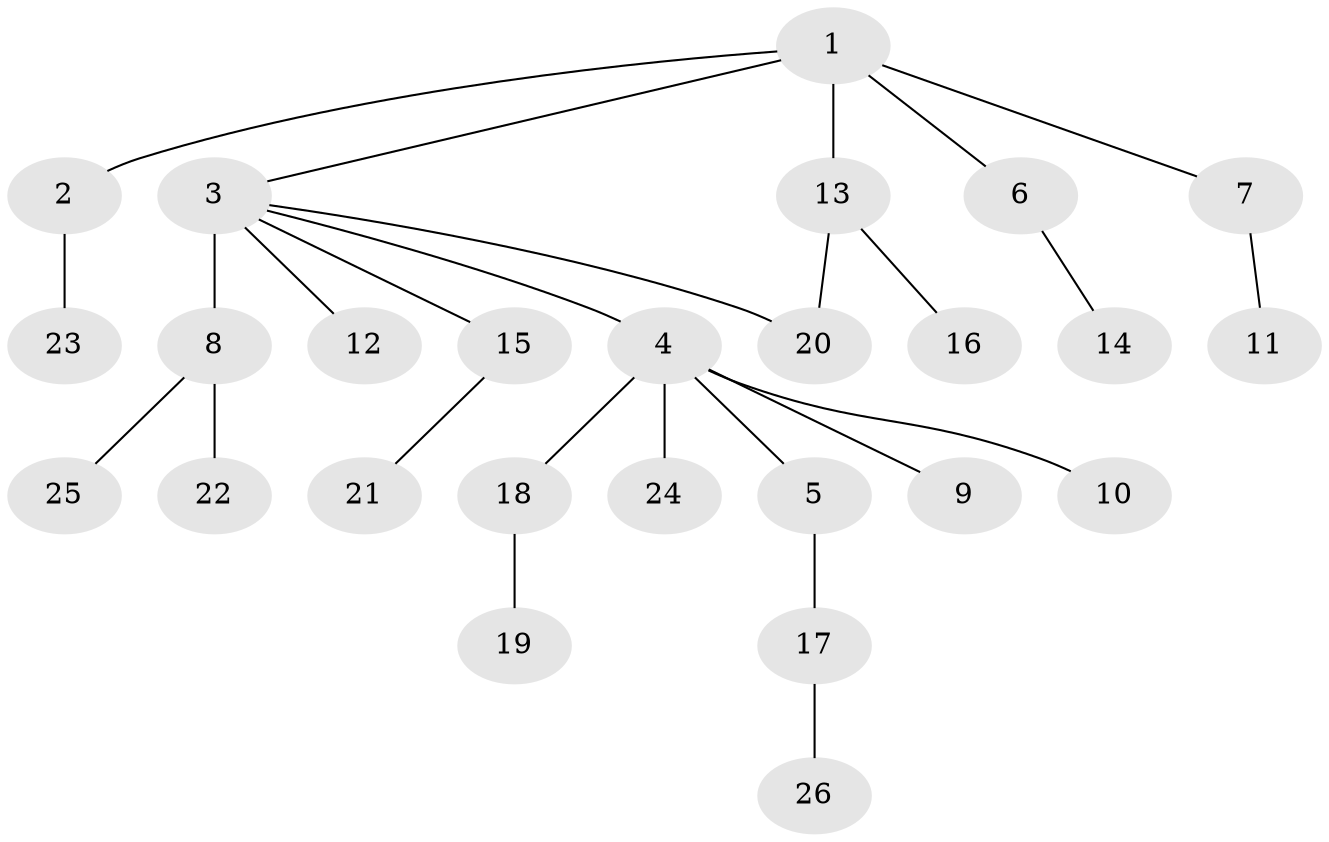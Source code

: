 // original degree distribution, {6: 0.0196078431372549, 3: 0.1568627450980392, 15: 0.0196078431372549, 8: 0.0196078431372549, 1: 0.5686274509803921, 2: 0.21568627450980393}
// Generated by graph-tools (version 1.1) at 2025/35/03/09/25 02:35:23]
// undirected, 26 vertices, 26 edges
graph export_dot {
graph [start="1"]
  node [color=gray90,style=filled];
  1;
  2;
  3;
  4;
  5;
  6;
  7;
  8;
  9;
  10;
  11;
  12;
  13;
  14;
  15;
  16;
  17;
  18;
  19;
  20;
  21;
  22;
  23;
  24;
  25;
  26;
  1 -- 2 [weight=1.0];
  1 -- 3 [weight=1.0];
  1 -- 6 [weight=1.0];
  1 -- 7 [weight=1.0];
  1 -- 13 [weight=1.0];
  2 -- 23 [weight=1.0];
  3 -- 4 [weight=1.0];
  3 -- 8 [weight=8.0];
  3 -- 12 [weight=1.0];
  3 -- 15 [weight=1.0];
  3 -- 20 [weight=1.0];
  4 -- 5 [weight=1.0];
  4 -- 9 [weight=1.0];
  4 -- 10 [weight=1.0];
  4 -- 18 [weight=1.0];
  4 -- 24 [weight=1.0];
  5 -- 17 [weight=1.0];
  6 -- 14 [weight=1.0];
  7 -- 11 [weight=1.0];
  8 -- 22 [weight=1.0];
  8 -- 25 [weight=1.0];
  13 -- 16 [weight=1.0];
  13 -- 20 [weight=1.0];
  15 -- 21 [weight=1.0];
  17 -- 26 [weight=1.0];
  18 -- 19 [weight=1.0];
}

